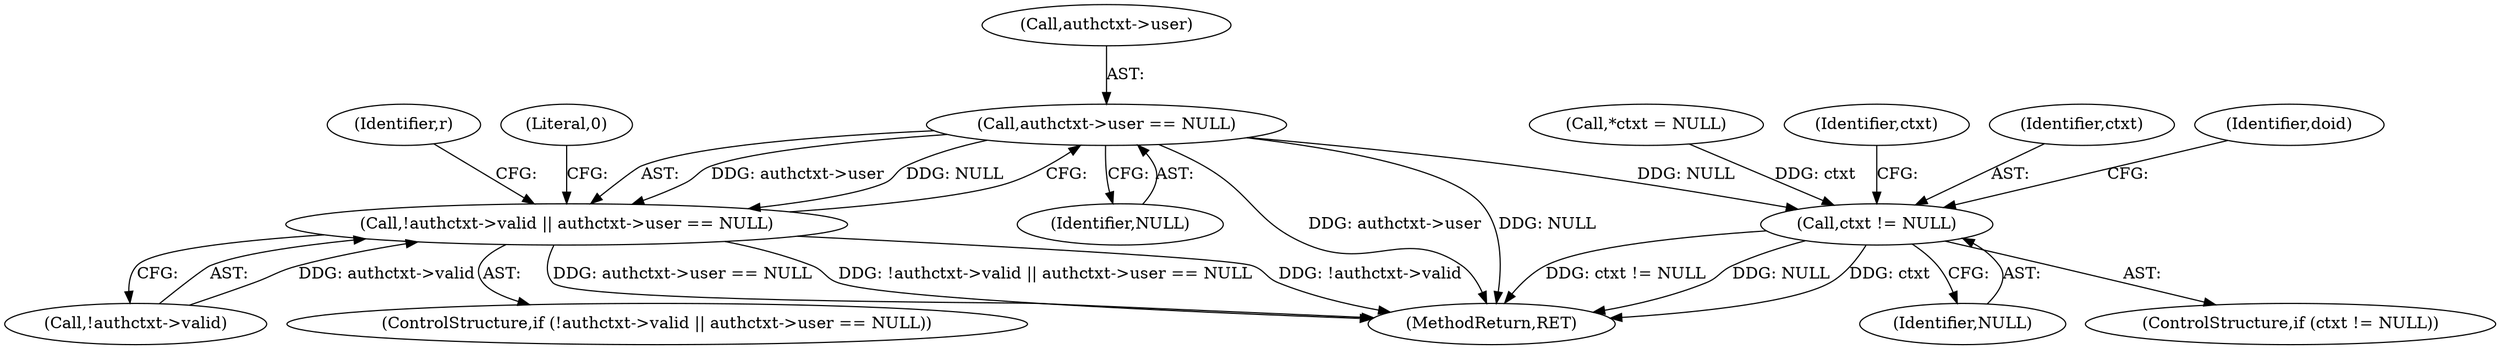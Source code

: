 digraph "1_src_779974d35b4859c07bc3cb8a12c74b43b0a7d1e0@del" {
"1000132" [label="(Call,authctxt->user == NULL)"];
"1000127" [label="(Call,!authctxt->valid || authctxt->user == NULL)"];
"1000260" [label="(Call,ctxt != NULL)"];
"1000260" [label="(Call,ctxt != NULL)"];
"1000126" [label="(ControlStructure,if (!authctxt->valid || authctxt->user == NULL))"];
"1000132" [label="(Call,authctxt->user == NULL)"];
"1000114" [label="(Call,*ctxt = NULL)"];
"1000128" [label="(Call,!authctxt->valid)"];
"1000265" [label="(Identifier,ctxt)"];
"1000133" [label="(Call,authctxt->user)"];
"1000136" [label="(Identifier,NULL)"];
"1000142" [label="(Identifier,r)"];
"1000127" [label="(Call,!authctxt->valid || authctxt->user == NULL)"];
"1000262" [label="(Identifier,NULL)"];
"1000138" [label="(Literal,0)"];
"1000261" [label="(Identifier,ctxt)"];
"1000267" [label="(Identifier,doid)"];
"1000259" [label="(ControlStructure,if (ctxt != NULL))"];
"1000330" [label="(MethodReturn,RET)"];
"1000132" -> "1000127"  [label="AST: "];
"1000132" -> "1000136"  [label="CFG: "];
"1000133" -> "1000132"  [label="AST: "];
"1000136" -> "1000132"  [label="AST: "];
"1000127" -> "1000132"  [label="CFG: "];
"1000132" -> "1000330"  [label="DDG: authctxt->user"];
"1000132" -> "1000330"  [label="DDG: NULL"];
"1000132" -> "1000127"  [label="DDG: authctxt->user"];
"1000132" -> "1000127"  [label="DDG: NULL"];
"1000132" -> "1000260"  [label="DDG: NULL"];
"1000127" -> "1000126"  [label="AST: "];
"1000127" -> "1000128"  [label="CFG: "];
"1000128" -> "1000127"  [label="AST: "];
"1000138" -> "1000127"  [label="CFG: "];
"1000142" -> "1000127"  [label="CFG: "];
"1000127" -> "1000330"  [label="DDG: authctxt->user == NULL"];
"1000127" -> "1000330"  [label="DDG: !authctxt->valid || authctxt->user == NULL"];
"1000127" -> "1000330"  [label="DDG: !authctxt->valid"];
"1000128" -> "1000127"  [label="DDG: authctxt->valid"];
"1000260" -> "1000259"  [label="AST: "];
"1000260" -> "1000262"  [label="CFG: "];
"1000261" -> "1000260"  [label="AST: "];
"1000262" -> "1000260"  [label="AST: "];
"1000265" -> "1000260"  [label="CFG: "];
"1000267" -> "1000260"  [label="CFG: "];
"1000260" -> "1000330"  [label="DDG: ctxt != NULL"];
"1000260" -> "1000330"  [label="DDG: NULL"];
"1000260" -> "1000330"  [label="DDG: ctxt"];
"1000114" -> "1000260"  [label="DDG: ctxt"];
}

